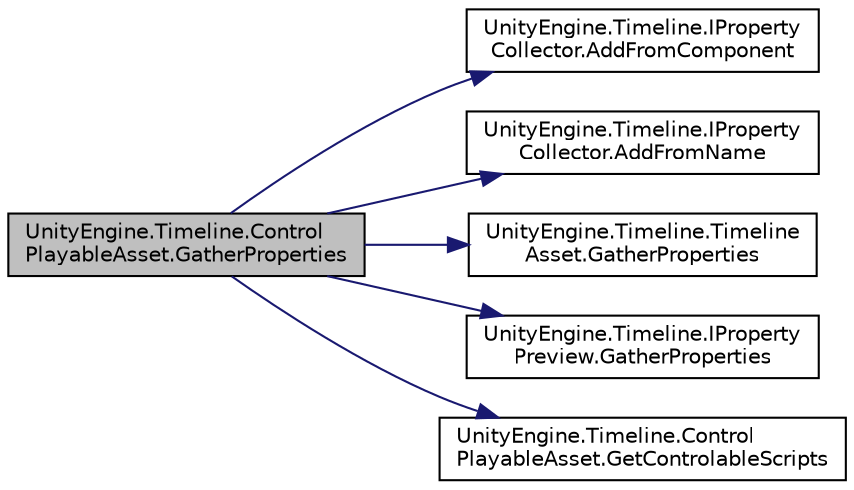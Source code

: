 digraph "UnityEngine.Timeline.ControlPlayableAsset.GatherProperties"
{
 // LATEX_PDF_SIZE
  edge [fontname="Helvetica",fontsize="10",labelfontname="Helvetica",labelfontsize="10"];
  node [fontname="Helvetica",fontsize="10",shape=record];
  rankdir="LR";
  Node1 [label="UnityEngine.Timeline.Control\lPlayableAsset.GatherProperties",height=0.2,width=0.4,color="black", fillcolor="grey75", style="filled", fontcolor="black",tooltip="Called by the Timeline Editor to gather properties requiring preview."];
  Node1 -> Node2 [color="midnightblue",fontsize="10",style="solid",fontname="Helvetica"];
  Node2 [label="UnityEngine.Timeline.IProperty\lCollector.AddFromComponent",height=0.2,width=0.4,color="black", fillcolor="white", style="filled",URL="$interface_unity_engine_1_1_timeline_1_1_i_property_collector.html#a5fbcb39769ff4e16d392fd7e0389cf2a",tooltip="Set all serializable properties on a component to be under preview control."];
  Node1 -> Node3 [color="midnightblue",fontsize="10",style="solid",fontname="Helvetica"];
  Node3 [label="UnityEngine.Timeline.IProperty\lCollector.AddFromName",height=0.2,width=0.4,color="black", fillcolor="white", style="filled",URL="$interface_unity_engine_1_1_timeline_1_1_i_property_collector.html#a16d43ced11cef5522db23c48166837c3",tooltip="Add property modifications using the serialized property name."];
  Node1 -> Node4 [color="midnightblue",fontsize="10",style="solid",fontname="Helvetica"];
  Node4 [label="UnityEngine.Timeline.Timeline\lAsset.GatherProperties",height=0.2,width=0.4,color="black", fillcolor="white", style="filled",URL="$class_unity_engine_1_1_timeline_1_1_timeline_asset.html#aba7594fee65685d13b4743c542340e29",tooltip="Called by the Timeline Editor to gather properties requiring preview."];
  Node1 -> Node5 [color="midnightblue",fontsize="10",style="solid",fontname="Helvetica"];
  Node5 [label="UnityEngine.Timeline.IProperty\lPreview.GatherProperties",height=0.2,width=0.4,color="black", fillcolor="white", style="filled",URL="$interface_unity_engine_1_1_timeline_1_1_i_property_preview.html#a7b234535daf06a0dd380c4994e1f2c63",tooltip="Called by the Timeline Editor to gather properties requiring preview."];
  Node1 -> Node6 [color="midnightblue",fontsize="10",style="solid",fontname="Helvetica"];
  Node6 [label="UnityEngine.Timeline.Control\lPlayableAsset.GetControlableScripts",height=0.2,width=0.4,color="black", fillcolor="white", style="filled",URL="$class_unity_engine_1_1_timeline_1_1_control_playable_asset.html#adc7b9ee8b66d9011dd4f81ea689f04dd",tooltip=" "];
}
